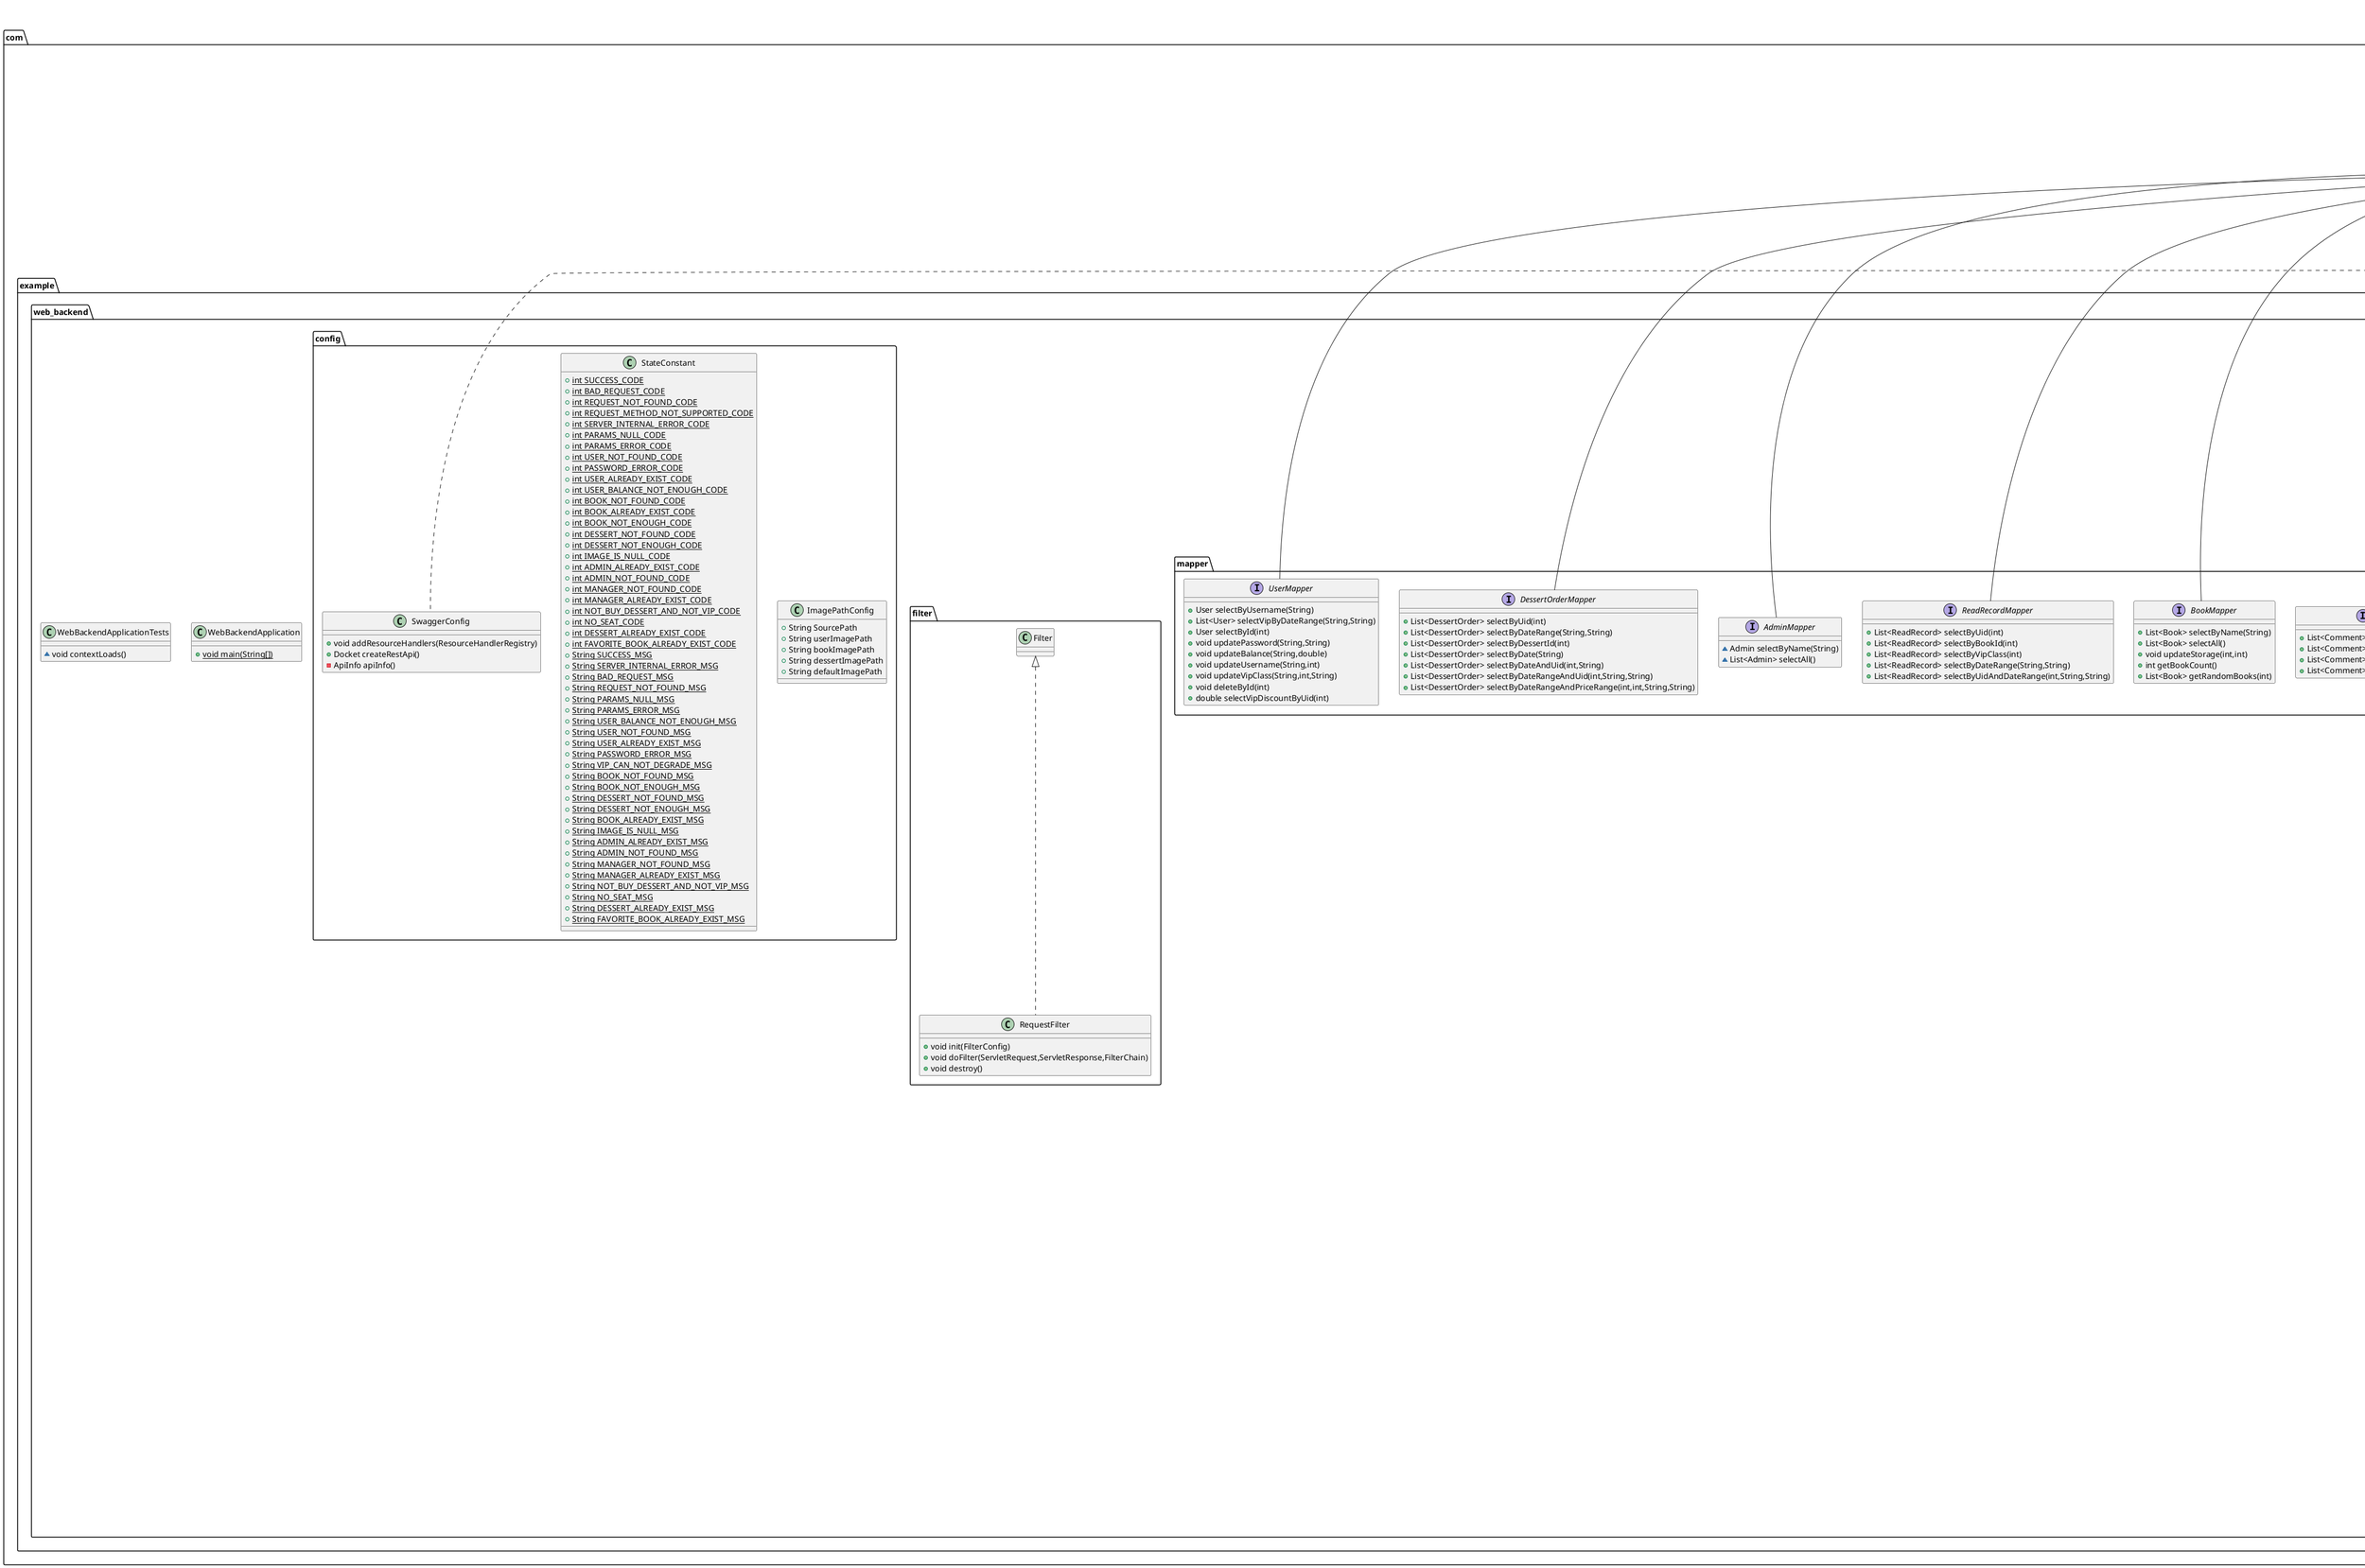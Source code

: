 @startuml
class com.example.web_backend.WebBackendApplication {
+ {static} void main(String[])
}
class com.example.web_backend.entity.MessageEntity {
- int code
- boolean success
- String errorMsg
- T data
+ {static} MessageEntity<T> error(int,String)
+ {static} MessageEntity<T> error(int)
+ {static} MessageEntity<T> success(T)
+ {static} MessageEntity<Void> success()
}
class com.example.web_backend.Controller.AdminController {
- AdminMapper adminMapper
- MessageEntity<Admin> adminLogin(String,String)
+ MessageEntity<Admin> adminRegister(Admin)
+ MessageEntity<String> setJob(String,String)
+ MessageEntity<String> deleteAdmin(String)
+ MessageEntity<List<Admin>> getAllAdmin()
+ MessageEntity<String> updateAdmin(Admin)
}
interface com.example.web_backend.mapper.AdminClockMapper {
~ List<AdminClock> selectByDate(String)
~ List<AdminClock> selectByIdAndDateRange(int,String,String)
}
class com.example.web_backend.entity.Comment {
- int id
- int uid
- int bookId
- String comment
- String commentDate
~ String username
}
class com.example.web_backend.Controller.FinanceType {
+ {static} int BOOK
+ {static} int DESSERT
+ {static} int VIP
+ {static} int ADMIN
}
class com.example.web_backend.Controller.FinanceController {
- AdminBillMapper adminBillMapper
- AdminMapper adminMapper
- BookMapper bookMapper
- UserMapper userMapper
- BookOrderMapper bookOrderMapper
- VipIndexMapper vipIndexMapper
- DessertMapper dessertMapper
- DessertOrderMapper dessertOrderMapper
- void reviseDate(String,String)
- double getDessertOrderTotalAmount(List<DessertOrder>)
- double getVipTotalAmount(List<User>)
- double getBookOrderTotalAmount(List<BookOrder>)
- double calculateAdminBillTotalAmount(List<AdminBill>)
- JSONObject buildBookOrderJson(BookOrder)
+ JSONObject buildDessertOrderJson(DessertOrder)
+ JSONObject buildVipOrderJson(User)
+ JSONObject buildAdminBillJson(AdminBill)
+ List<JSONObject> buildDessertOrderJsonList(List<DessertOrder>)
+ List<JSONObject> buildBookOrderJsonList(List<BookOrder>)
+ List<JSONObject> buildAdminBillJsonList(List<AdminBill>)
+ List<JSONObject> buildVipOrderJsonList(List<User>)
+ MessageEntity<JSONObject> getAdminBillByDateRang(String,String)
+ MessageEntity<JSONObject> getBookOrdersByDateRange(String,String)
+ MessageEntity<JSONObject> getVipOrdersByDateRange(String,String)
+ MessageEntity<JSONObject> getDessertOrdersByDateRange(String,String)
+ MessageEntity<JSONObject> getAllFinanceInfoByDateRange(String,String)
}
class com.example.web_backend.entity.DessertOrder {
- int id
- int dessertId
- String buyTime
- double discount
- double totalPrice
- int uid
- int buyNums
}
class com.example.web_backend.entity.BookOrder {
- int id
- int uid
- int bookId
- int buyNums
- String buyTime
- double discount
- double totalPrice
- int ebookFlag
+ double getTotalAmount()
}
interface com.example.web_backend.mapper.FavoriteBooksMapper {
+ List<Integer> selectByUid(int)
+ List<Integer> selectByBookId(int)
+ void deleteByUidAndBookId(int,int)
+ FavoriteBooks selectByUidAndBookId(int,int)
+ List<Integer> selectByVipClass(int)
}
class com.example.web_backend.Controller.BookOrderController {
- BookMapper bookMapper
- UserMapper userMapper
- BookOrderMapper bookOrderMapper
- VipIndexMapper vipIndexMapper
- double caculateTotalAmount(List<BookOrder>)
+ MessageEntity<List<BookOrder>> getAllBookOrders(String)
+ MessageEntity<List<BookOrder>> getBookOrdersByBookId(int)
+ MessageEntity<List<BookOrder>> getBookOrdersByUserId(int)
+ MessageEntity<List<BookOrder>> getBookOrdersByDateRangeAndUserId(String,String,int)
+ MessageEntity<List<BookOrder>> getBookOrdersByDate(String)
+ MessageEntity<Double> buyBook(int,int,int,int)
}
class com.example.web_backend.entity.AdminBill {
- int id
- int AdminId
- double bonus
- String date
- double salary
- String adminName
- double totalAmount
+ double getTotalAmount()
}
interface com.example.web_backend.mapper.BookOrderMapper {
+ List<BookOrder> selectByDate(String)
+ List<BookOrder> selectByUid(int)
+ List<BookOrder> selectByBid(int)
+ List<BookOrder> selectByDateRange(String,String)
+ List<BookOrder> selectByDateRangeAndUid(int,String,String)
+ List<BookOrder> selectByCategory(String)
+ List<BookOrder> selectByCategoryAndDateRange(String,String,String)
}
class com.example.web_backend.Controller.DessertOrderController {
- DessertMapper dessertMapper
- UserMapper userMapper
- DessertOrderMapper dessertOrderMapper
- VipIndexMapper vipIndexMapper
- double calculateTotalAmount(List<DessertOrder>)
+ MessageEntity<List<DessertOrder>> getDessertOrdersByUsername(String)
+ MessageEntity<List<DessertOrder>> getDessertOrdersByUid(int)
+ MessageEntity<List<DessertOrder>> getDessertOrdersByDessertId(int)
+ MessageEntity<List<DessertOrder>> getDessertOrdersByDate(String)
+ MessageEntity<List<DessertOrder>> getDessertOrdersByDateRangeAndUid(String,String,int)
+ MessageEntity<String> buyDesserts(JSONObject)
+ MessageEntity<Double> buyDessert(int,int,int)
}
class com.example.web_backend.entity.User {
- int id
- String username
- String password
- double balance
- String imagePath
- int vipClass
- String briefIntroduction
- String vipStartDate
- String imageType
- byte[] imageResource
}
class com.example.web_backend.entity.Seat {
+ {static} int[] seat
+ {static} String[] user
+ {static} int[] bookId
}
interface com.example.web_backend.mapper.DessertMapper {
+ List<Dessert> selectByName(String)
+ void updateStorage(int,int)
+ Dessert selectById(int)
+ List<Dessert> selectByPriceRange(double,double)
}
class com.example.web_backend.entity.Dessert {
- int id
- String name
- double price
- double cost
- String briefIntroduction
- int storage
- String imagePath
- String imageType
- byte[] imageResource
}
class com.example.web_backend.Controller.DateService {
+ {static} String getTodayDate()
}
interface com.example.web_backend.mapper.ManagerMapper {
~ Manager selectByName(String)
}
class com.example.web_backend.entity.AdminClock {
- int id
- int adminId
- int isClock
- String date
}
class com.example.web_backend.Controller.AdminBillController {
- AdminBillMapper adminBillMapper
- AdminMapper adminMapper
- double calculateAdminBillTotalAmount(List<AdminBill>)
}
class com.example.web_backend.entity.Admin {
- int id
- String name
- String password
- String job
- double salary
- int age
- String joinDate
- String workTime
}
class com.example.web_backend.filter.RequestFilter {
+ void init(FilterConfig)
+ void doFilter(ServletRequest,ServletResponse,FilterChain)
+ void destroy()
}
interface com.example.web_backend.mapper.AdminBillMapper {
~ List<AdminBill> selectByDateRange(String,String)
}
interface com.example.web_backend.mapper.VipIndexMapper {
+ VipIndex selectByVipClass(int)
+ double selectDiscountByVipClass(int)
+ double selectCostByVipClass(int)
+ String selectNameByVipClass(int)
}
class com.example.web_backend.Controller.BookController {
- BookMapper bookMapper
- BookOrderMapper bookOrderMapper
- String SourcePath
- String bookImagePath
+ MessageEntity<List<Book>> getAllBook()
+ MessageEntity<ImageObjectService> getBookImage(int)
+ MessageEntity<List<Book>> getBooksByName(String)
+ MessageEntity<String> findBook(int)
+ MessageEntity<List<Book>> recommendBook(int)
+ MessageEntity<String> addNewBook(Book)
+ MessageEntity<String> addBookNums(int,int)
+ MessageEntity<String> deleteBook(int)
}
class com.example.web_backend.entity.Book {
- int id
- String name
- String author
- double price
- String location
- String briefIntroduction
- String classification
- int storage
- double ePrice
- String imagePath
- byte[] imageResource
- String imageType
}
interface com.example.web_backend.mapper.CommentMapper {
+ List<Comment> selectByBook(int)
+ List<Comment> selectByUid(int)
+ List<Comment> selectByVipClass(int)
+ List<Comment> selectByDateRange(String,String)
}
class com.example.web_backend.config.ImagePathConfig {
+ String SourcePath
+ String userImagePath
+ String bookImagePath
+ String dessertImagePath
+ String defaultImagePath
}
class com.example.web_backend.entity.VipIndex {
- int id
- int vipClass
- String className
- double classDiscount
- double classCost
}
class com.example.web_backend.Controller.ReadController {
- UserMapper userMapper
- BookMapper bookMapper
- ReadRecordMapper readRecordMapper
- DessertOrderMapper dessertOrderMapper
+ MessageEntity<Integer> readBook(String,int)
+ MessageEntity<String> exitRead(int)
+ MessageEntity<List<ReadRecord>> getReadRecordByUsername(String)
+ MessageEntity<List<ReadRecord>> getReadRecordByUid(int)
}
class com.example.web_backend.config.StateConstant {
+ {static} int SUCCESS_CODE
+ {static} int BAD_REQUEST_CODE
+ {static} int REQUEST_NOT_FOUND_CODE
+ {static} int REQUEST_METHOD_NOT_SUPPORTED_CODE
+ {static} int SERVER_INTERNAL_ERROR_CODE
+ {static} int PARAMS_NULL_CODE
+ {static} int PARAMS_ERROR_CODE
+ {static} int USER_NOT_FOUND_CODE
+ {static} int PASSWORD_ERROR_CODE
+ {static} int USER_ALREADY_EXIST_CODE
+ {static} int USER_BALANCE_NOT_ENOUGH_CODE
+ {static} int BOOK_NOT_FOUND_CODE
+ {static} int BOOK_ALREADY_EXIST_CODE
+ {static} int BOOK_NOT_ENOUGH_CODE
+ {static} int DESSERT_NOT_FOUND_CODE
+ {static} int DESSERT_NOT_ENOUGH_CODE
+ {static} int IMAGE_IS_NULL_CODE
+ {static} int ADMIN_ALREADY_EXIST_CODE
+ {static} int ADMIN_NOT_FOUND_CODE
+ {static} int MANAGER_NOT_FOUND_CODE
+ {static} int MANAGER_ALREADY_EXIST_CODE
+ {static} int NOT_BUY_DESSERT_AND_NOT_VIP_CODE
+ {static} int NO_SEAT_CODE
+ {static} int DESSERT_ALREADY_EXIST_CODE
+ {static} int FAVORITE_BOOK_ALREADY_EXIST_CODE
+ {static} String SUCCESS_MSG
+ {static} String SERVER_INTERNAL_ERROR_MSG
+ {static} String BAD_REQUEST_MSG
+ {static} String REQUEST_NOT_FOUND_MSG
+ {static} String PARAMS_NULL_MSG
+ {static} String PARAMS_ERROR_MSG
+ {static} String USER_BALANCE_NOT_ENOUGH_MSG
+ {static} String USER_NOT_FOUND_MSG
+ {static} String USER_ALREADY_EXIST_MSG
+ {static} String PASSWORD_ERROR_MSG
+ {static} String VIP_CAN_NOT_DEGRADE_MSG
+ {static} String BOOK_NOT_FOUND_MSG
+ {static} String BOOK_NOT_ENOUGH_MSG
+ {static} String DESSERT_NOT_FOUND_MSG
+ {static} String DESSERT_NOT_ENOUGH_MSG
+ {static} String BOOK_ALREADY_EXIST_MSG
+ {static} String IMAGE_IS_NULL_MSG
+ {static} String ADMIN_ALREADY_EXIST_MSG
+ {static} String ADMIN_NOT_FOUND_MSG
+ {static} String MANAGER_NOT_FOUND_MSG
+ {static} String MANAGER_ALREADY_EXIST_MSG
+ {static} String NOT_BUY_DESSERT_AND_NOT_VIP_MSG
+ {static} String NO_SEAT_MSG
+ {static} String DESSERT_ALREADY_EXIST_MSG
+ {static} String FAVORITE_BOOK_ALREADY_EXIST_MSG
}
class com.example.web_backend.Controller.FavoriteBooksController {
- FavoriteBooksMapper favoriteBooksMapper
- UserMapper userMapper
- BookMapper bookMapper
- String bookImagePath
+ MessageEntity<JSONObject> getFavoriteBooksByUid(int)
+ MessageEntity<JSONObject> getFavoriteBooksTxtByUid(int)
+ MessageEntity<JSONObject> getBookAndVerifyFavorite(int,int)
+ MessageEntity<JSONObject> getUserByFavoriteBookId(int)
+ MessageEntity<String> addFavoriteBook(int,int)
+ MessageEntity<String> addFavoriteBookList(int,List<Integer>)
+ MessageEntity<String> deleteFavoriteBook(int,int)
}
class com.example.web_backend.Controller.CommentController {
- BookMapper bookMapper
- CommentMapper commentMapper
- UserMapper userMapper
+ MessageEntity<List<Comment>> getAllCommentsOfABook(int)
+ MessageEntity<Comment> addComment(int,int,String)
+ MessageEntity<List<Comment>> getAllCommentsOfOneUser(String)
}
class com.example.web_backend.entity.ReadRecord {
- int id
- int uid
- int bookId
- String date
}
class com.example.web_backend.Controller.ManagerController {
- ManagerMapper managerMapper
+ MessageEntity<String> managerLogin(String,String)
}
interface com.example.web_backend.mapper.BookMapper {
+ List<Book> selectByName(String)
+ List<Book> selectAll()
+ void updateStorage(int,int)
+ int getBookCount()
+ List<Book> getRandomBooks(int)
}
class com.example.web_backend.WebBackendApplicationTests {
~ void contextLoads()
}
interface com.example.web_backend.mapper.ReadRecordMapper {
+ List<ReadRecord> selectByUid(int)
+ List<ReadRecord> selectByBookId(int)
+ List<ReadRecord> selectByVipClass(int)
+ List<ReadRecord> selectByDateRange(String,String)
+ List<ReadRecord> selectByUidAndDateRange(int,String,String)
}
class com.example.web_backend.Controller.UserController {
- UserMapper userMapper
- VipIndexMapper vipIndexMapper
- String userImagePath
+ MessageEntity<String> vipUpdate(String,int)
+ MessageEntity<Double> getVipClassByUid(int)
+ MessageEntity<Integer> getVipClassByUsername(String)
+ MessageEntity<Integer> login(String,String)
+ MessageEntity<Integer> createUser(String,String)
+ MessageEntity<User> getUserByName(String)
+ MessageEntity<User> getUserById(int)
+ MessageEntity<Double> getBalance(String)
+ MessageEntity<Double> chargeBalance(String,double)
+ MessageEntity<String> changePassword(String,String,String)
+ MessageEntity<String> changeInformation(String,String,String)
+ MessageEntity<String> deleteUser(String)
}
class com.example.web_backend.Controller.AdminClockInfo {
- int id
- String name
- int clockInTimes
- int absentTimes
- int leaveTimes
}
class com.example.web_backend.Controller.AdminClockController {
- AdminMapper adminMapper
- AdminClockMapper adminClockMapper
+ MessageEntity<AdminClockInfo> getAdminClockByIdAndDateRange(String,String,int)
+ MessageEntity<List<AdminClock>> getAdminClockByDate(String)
+ MessageEntity<String> clockIn(int,int)
}
class com.example.web_backend.entity.FavoriteBooks {
- int id
- int bookId
- int uid
}
interface com.example.web_backend.mapper.AdminMapper {
~ Admin selectByName(String)
~ List<Admin> selectAll()
}
class com.example.web_backend.Controller.ImageObjectService {
- byte[] imageResource
- String imageType
- String retImagePath
+ {static} String CheckImageType(String)
+ {static} String CheckImageType(File)
+ {static} void copyImage(String,String)
}
class com.example.web_backend.entity.Manager {
- int id
- String password
- String name
}
interface com.example.web_backend.mapper.DessertOrderMapper {
+ List<DessertOrder> selectByUid(int)
+ List<DessertOrder> selectByDateRange(String,String)
+ List<DessertOrder> selectByDessertId(int)
+ List<DessertOrder> selectByDate(String)
+ List<DessertOrder> selectByDateAndUid(int,String)
+ List<DessertOrder> selectByDateRangeAndUid(int,String,String)
+ List<DessertOrder> selectByDateRangeAndPriceRange(int,int,String,String)
}
interface com.example.web_backend.mapper.UserMapper {
+ User selectByUsername(String)
+ List<User> selectVipByDateRange(String,String)
+ User selectById(int)
+ void updatePassword(String,String)
+ void updateBalance(String,double)
+ void updateUsername(String,int)
+ void updateVipClass(String,int,String)
+ void deleteById(int)
+ double selectVipDiscountByUid(int)
}
class com.example.web_backend.Controller.DessertController {
- DessertMapper dessertMapper
- DessertOrderMapper dessertOrderMapper
- String dessertImagePath
+ MessageEntity<List<Dessert>> getAllDessert()
+ MessageEntity<List<Dessert>> getDessertByName(String)
+ MessageEntity<ImageObjectService> getDessertImage(int)
+ MessageEntity<String> addNewDessert(Dessert)
+ MessageEntity<String> addDessert(int,int)
+ MessageEntity<String> deleteDessert(int)
}
class com.example.web_backend.config.SwaggerConfig {
+ void addResourceHandlers(ResourceHandlerRegistry)
+ Docket createRestApi()
- ApiInfo apiInfo()
}


java.io.Serializable <|.. com.example.web_backend.entity.MessageEntity
com.baomidou.mybatisplus.core.mapper.BaseMapper <|-- com.example.web_backend.mapper.AdminClockMapper
com.baomidou.mybatisplus.core.mapper.BaseMapper <|-- com.example.web_backend.mapper.FavoriteBooksMapper
com.baomidou.mybatisplus.core.mapper.BaseMapper <|-- com.example.web_backend.mapper.BookOrderMapper
com.baomidou.mybatisplus.core.mapper.BaseMapper <|-- com.example.web_backend.mapper.DessertMapper
com.baomidou.mybatisplus.core.mapper.BaseMapper <|-- com.example.web_backend.mapper.ManagerMapper
com.example.web_backend.filter.Filter <|.. com.example.web_backend.filter.RequestFilter
com.baomidou.mybatisplus.core.mapper.BaseMapper <|-- com.example.web_backend.mapper.AdminBillMapper
com.baomidou.mybatisplus.core.mapper.BaseMapper <|-- com.example.web_backend.mapper.VipIndexMapper
com.baomidou.mybatisplus.core.mapper.BaseMapper <|-- com.example.web_backend.mapper.CommentMapper
com.baomidou.mybatisplus.core.mapper.BaseMapper <|-- com.example.web_backend.mapper.BookMapper
com.baomidou.mybatisplus.core.mapper.BaseMapper <|-- com.example.web_backend.mapper.ReadRecordMapper
com.baomidou.mybatisplus.core.mapper.BaseMapper <|-- com.example.web_backend.mapper.AdminMapper
com.baomidou.mybatisplus.core.mapper.BaseMapper <|-- com.example.web_backend.mapper.DessertOrderMapper
com.baomidou.mybatisplus.core.mapper.BaseMapper <|-- com.example.web_backend.mapper.UserMapper
org.springframework.web.servlet.config.annotation.WebMvcConfigurer <|.. com.example.web_backend.config.SwaggerConfig
@enduml